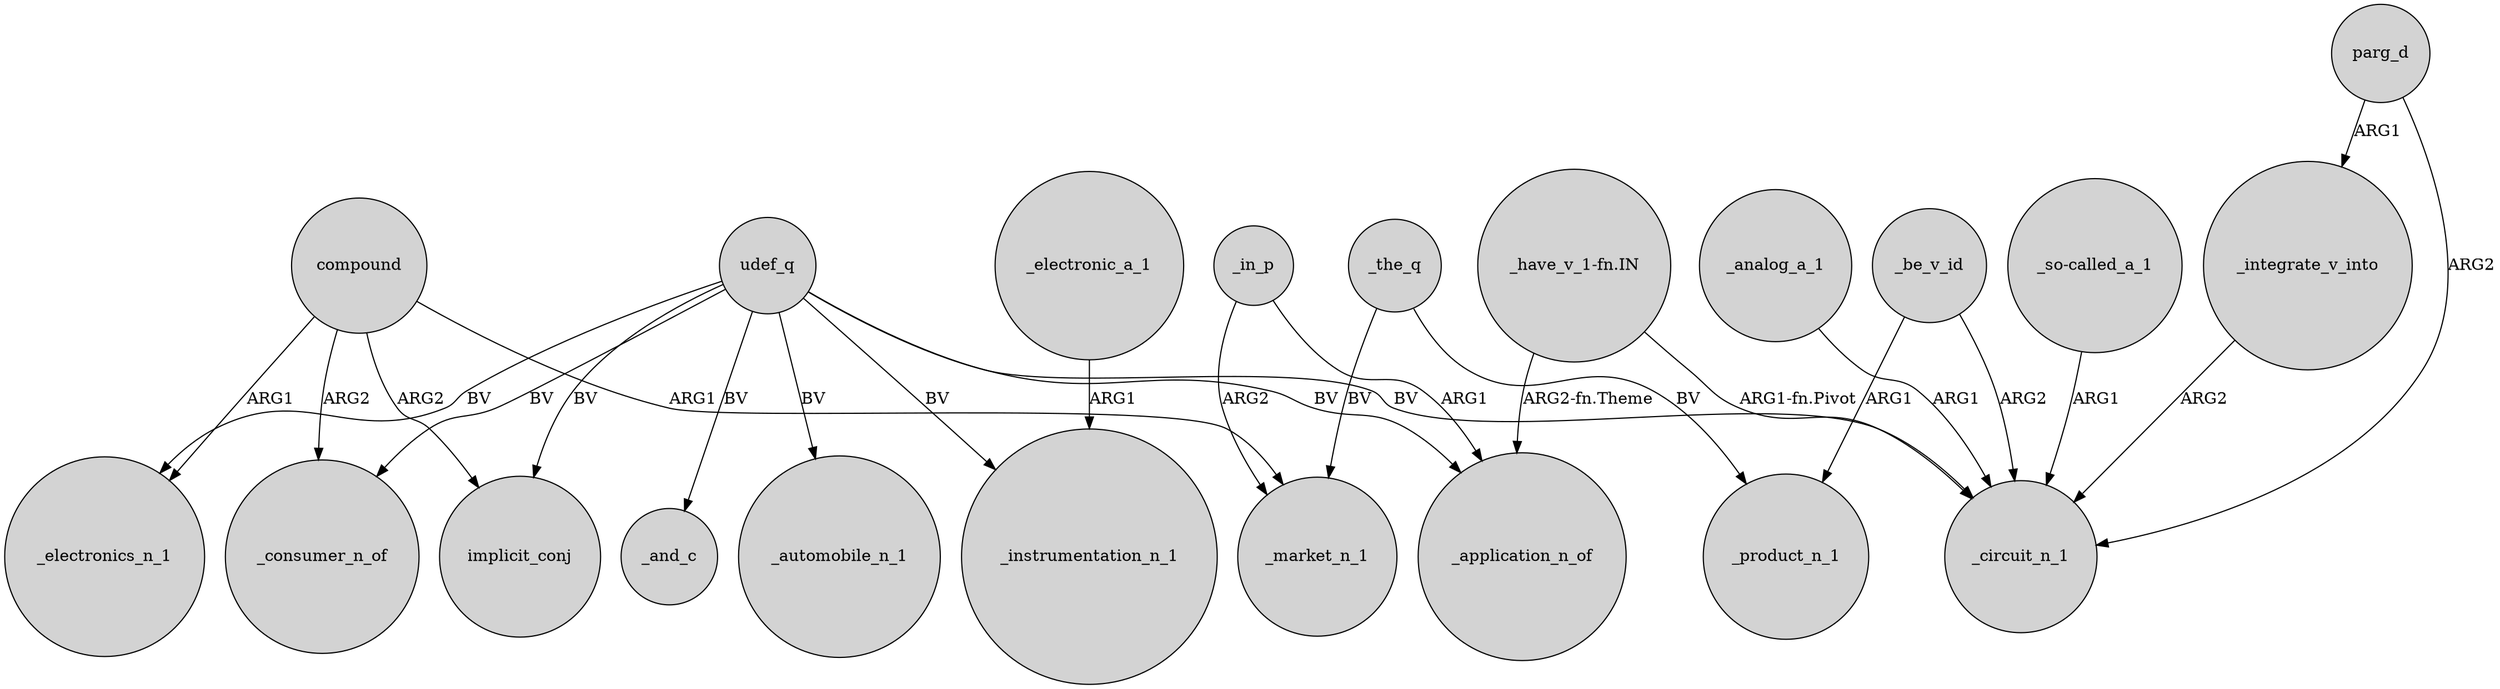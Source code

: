 digraph {
	node [shape=circle style=filled]
	compound -> _electronics_n_1 [label=ARG1]
	compound -> implicit_conj [label=ARG2]
	parg_d -> _circuit_n_1 [label=ARG2]
	udef_q -> _automobile_n_1 [label=BV]
	_in_p -> _application_n_of [label=ARG1]
	udef_q -> _instrumentation_n_1 [label=BV]
	udef_q -> _circuit_n_1 [label=BV]
	"_have_v_1-fn.IN" -> _application_n_of [label="ARG2-fn.Theme"]
	parg_d -> _integrate_v_into [label=ARG1]
	udef_q -> implicit_conj [label=BV]
	_analog_a_1 -> _circuit_n_1 [label=ARG1]
	udef_q -> _application_n_of [label=BV]
	udef_q -> _electronics_n_1 [label=BV]
	"_so-called_a_1" -> _circuit_n_1 [label=ARG1]
	udef_q -> _consumer_n_of [label=BV]
	_integrate_v_into -> _circuit_n_1 [label=ARG2]
	_the_q -> _product_n_1 [label=BV]
	_electronic_a_1 -> _instrumentation_n_1 [label=ARG1]
	compound -> _consumer_n_of [label=ARG2]
	_be_v_id -> _product_n_1 [label=ARG1]
	_in_p -> _market_n_1 [label=ARG2]
	compound -> _market_n_1 [label=ARG1]
	_be_v_id -> _circuit_n_1 [label=ARG2]
	_the_q -> _market_n_1 [label=BV]
	udef_q -> _and_c [label=BV]
	"_have_v_1-fn.IN" -> _circuit_n_1 [label="ARG1-fn.Pivot"]
}

